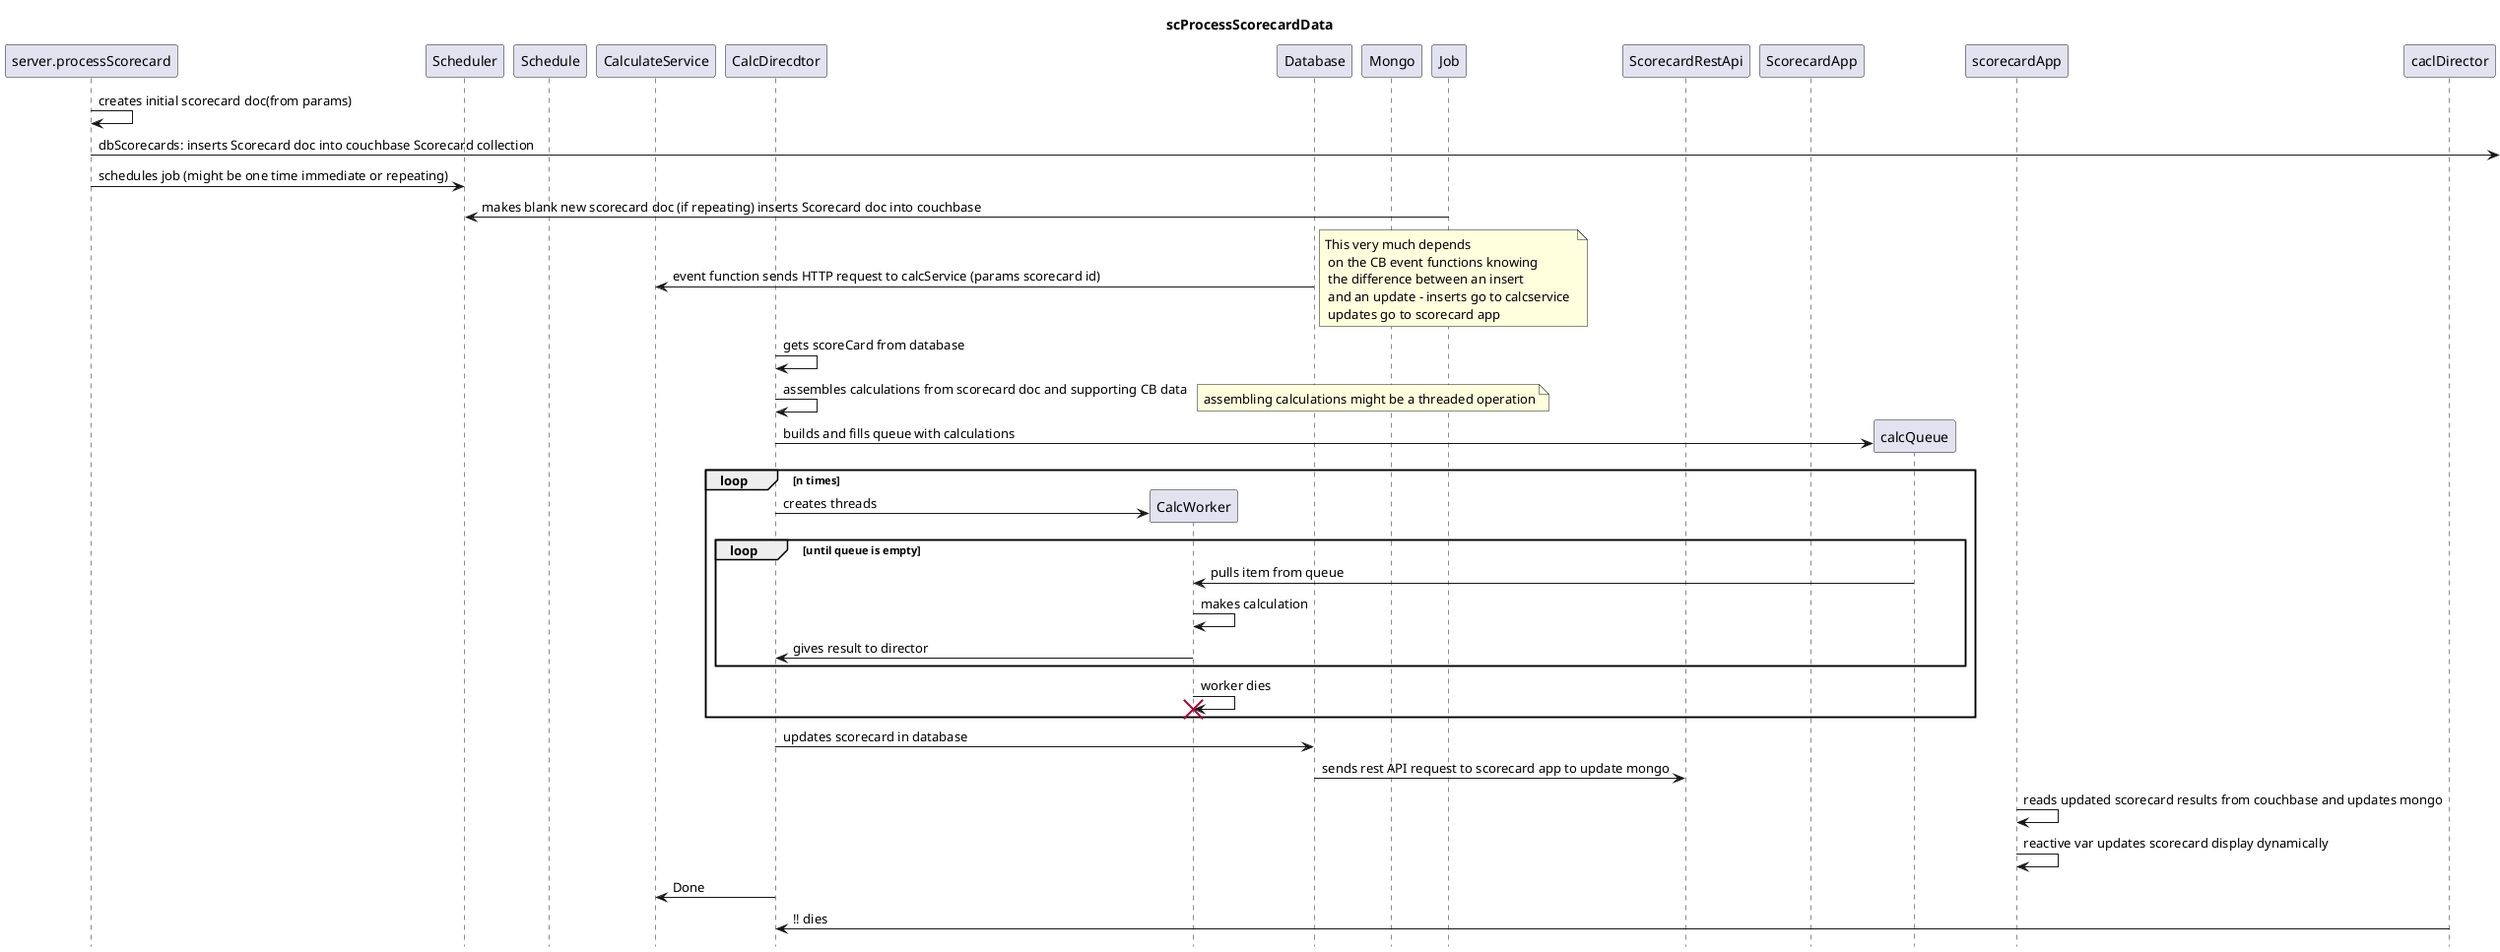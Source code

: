 @startuml scProcessScorecardData
title scProcessScorecardData
hide footbox
Participant server.processScorecard as processScorecard
Participant Scheduler as scheduler
Participant Schedule as schedule
Participant CalculateService as calcService
Participant CalcDirecdtor as calcDirector
Participant CalcWorker  as calcWorker
Participant Database as dbScorecards
Participant Mongo as mongo
Participant Job as job
Participant ScorecardRestApi as scRestApi
Participant ScorecardApp

processScorecard->processScorecard:creates initial scorecard doc(from params)
processScorecard->:dbScorecards: inserts Scorecard doc into couchbase Scorecard collection
processScorecard->scheduler:schedules job (might be one time immediate or repeating)
job->scheduler:makes blank new scorecard doc (if repeating) inserts Scorecard doc into couchbase
dbScorecards->calcService: event function sends HTTP request to calcService (params scorecard id)
note right: This very much depends \n on the CB event functions knowing \n the difference between an insert \n and an update - inserts go to calcservice \n updates go to scorecard app
calcDirector->calcDirector: gets scoreCard from database
calcDirector->calcDirector: assembles calculations from scorecard doc and supporting CB data
note right: assembling calculations might be a threaded operation
calcDirector->calcQueue **: builds and fills queue with calculations
loop n times
    calcDirector->calcWorker **: creates threads
    loop until queue is empty
    calcWorker<-calcQueue: pulls item from queue
    calcWorker->calcWorker: makes calculation
    calcWorker->calcDirector: gives result to director
    end
    calcWorker->calcWorker !!: worker dies
end
calcDirector->dbScorecards: updates scorecard in database
dbScorecards->scRestApi: sends rest API request to scorecard app to update mongo
scorecardApp->scorecardApp: reads updated scorecard results from couchbase and updates mongo
scorecardApp->scorecardApp: reactive var updates scorecard display dynamically
calcDirector->calcService: Done
caclDirector->calcDirector: !! dies
